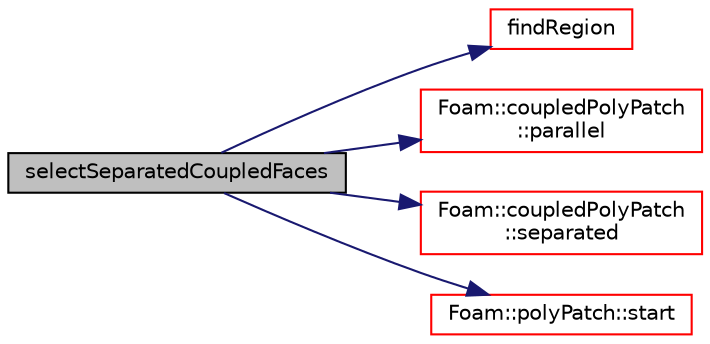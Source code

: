 digraph "selectSeparatedCoupledFaces"
{
  bgcolor="transparent";
  edge [fontname="Helvetica",fontsize="10",labelfontname="Helvetica",labelfontsize="10"];
  node [fontname="Helvetica",fontsize="10",shape=record];
  rankdir="LR";
  Node1 [label="selectSeparatedCoupledFaces",height=0.2,width=0.4,color="black", fillcolor="grey75", style="filled", fontcolor="black"];
  Node1 -> Node2 [color="midnightblue",fontsize="10",style="solid",fontname="Helvetica"];
  Node2 [label="findRegion",height=0.2,width=0.4,color="red",URL="$a01504.html#ab31250156b2966c21c7dca3eb1dee42f",tooltip="Find region point is in. Uses optional perturbation to re-test. "];
  Node1 -> Node3 [color="midnightblue",fontsize="10",style="solid",fontname="Helvetica"];
  Node3 [label="Foam::coupledPolyPatch\l::parallel",height=0.2,width=0.4,color="red",URL="$a00420.html#a155cd0ed094eb1c75aba4cdb37be8c4d",tooltip="Are the cyclic planes parallel. "];
  Node1 -> Node4 [color="midnightblue",fontsize="10",style="solid",fontname="Helvetica"];
  Node4 [label="Foam::coupledPolyPatch\l::separated",height=0.2,width=0.4,color="red",URL="$a00420.html#ae5833a85d0c917be6dea70be00866124",tooltip="Are the planes separated. "];
  Node1 -> Node5 [color="midnightblue",fontsize="10",style="solid",fontname="Helvetica"];
  Node5 [label="Foam::polyPatch::start",height=0.2,width=0.4,color="red",URL="$a01972.html#a861f370e41af7d54d7ff91da65de6e6a",tooltip="Return start label of this patch in the polyMesh face list. "];
}
